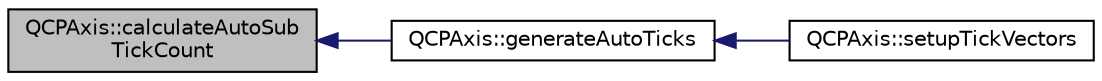 digraph "QCPAxis::calculateAutoSubTickCount"
{
  edge [fontname="Helvetica",fontsize="10",labelfontname="Helvetica",labelfontsize="10"];
  node [fontname="Helvetica",fontsize="10",shape=record];
  rankdir="LR";
  Node121 [label="QCPAxis::calculateAutoSub\lTickCount",height=0.2,width=0.4,color="black", fillcolor="grey75", style="filled", fontcolor="black"];
  Node121 -> Node122 [dir="back",color="midnightblue",fontsize="10",style="solid",fontname="Helvetica"];
  Node122 [label="QCPAxis::generateAutoTicks",height=0.2,width=0.4,color="black", fillcolor="white", style="filled",URL="$d2/deb/class_q_c_p_axis.html#a626eef437c874148df1a5ac78506d463"];
  Node122 -> Node123 [dir="back",color="midnightblue",fontsize="10",style="solid",fontname="Helvetica"];
  Node123 [label="QCPAxis::setupTickVectors",height=0.2,width=0.4,color="black", fillcolor="white", style="filled",URL="$d2/deb/class_q_c_p_axis.html#a57d9e961bae7d62f5b4e1f143e660c78"];
}
